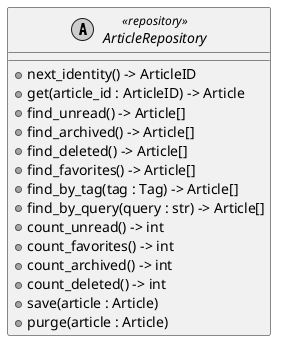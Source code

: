 @startuml

skinparam monochrome true

abstract class ArticleRepository <<repository>> {
    + next_identity() -> ArticleID
    + get(article_id : ArticleID) -> Article
    + find_unread() -> Article[]
    + find_archived() -> Article[]
    + find_deleted() -> Article[]
    + find_favorites() -> Article[]
    + find_by_tag(tag : Tag) -> Article[]
    + find_by_query(query : str) -> Article[]
    + count_unread() -> int
    + count_favorites() -> int
    + count_archived() -> int
    + count_deleted() -> int
    + save(article : Article)
    + purge(article : Article)
  }

@enduml